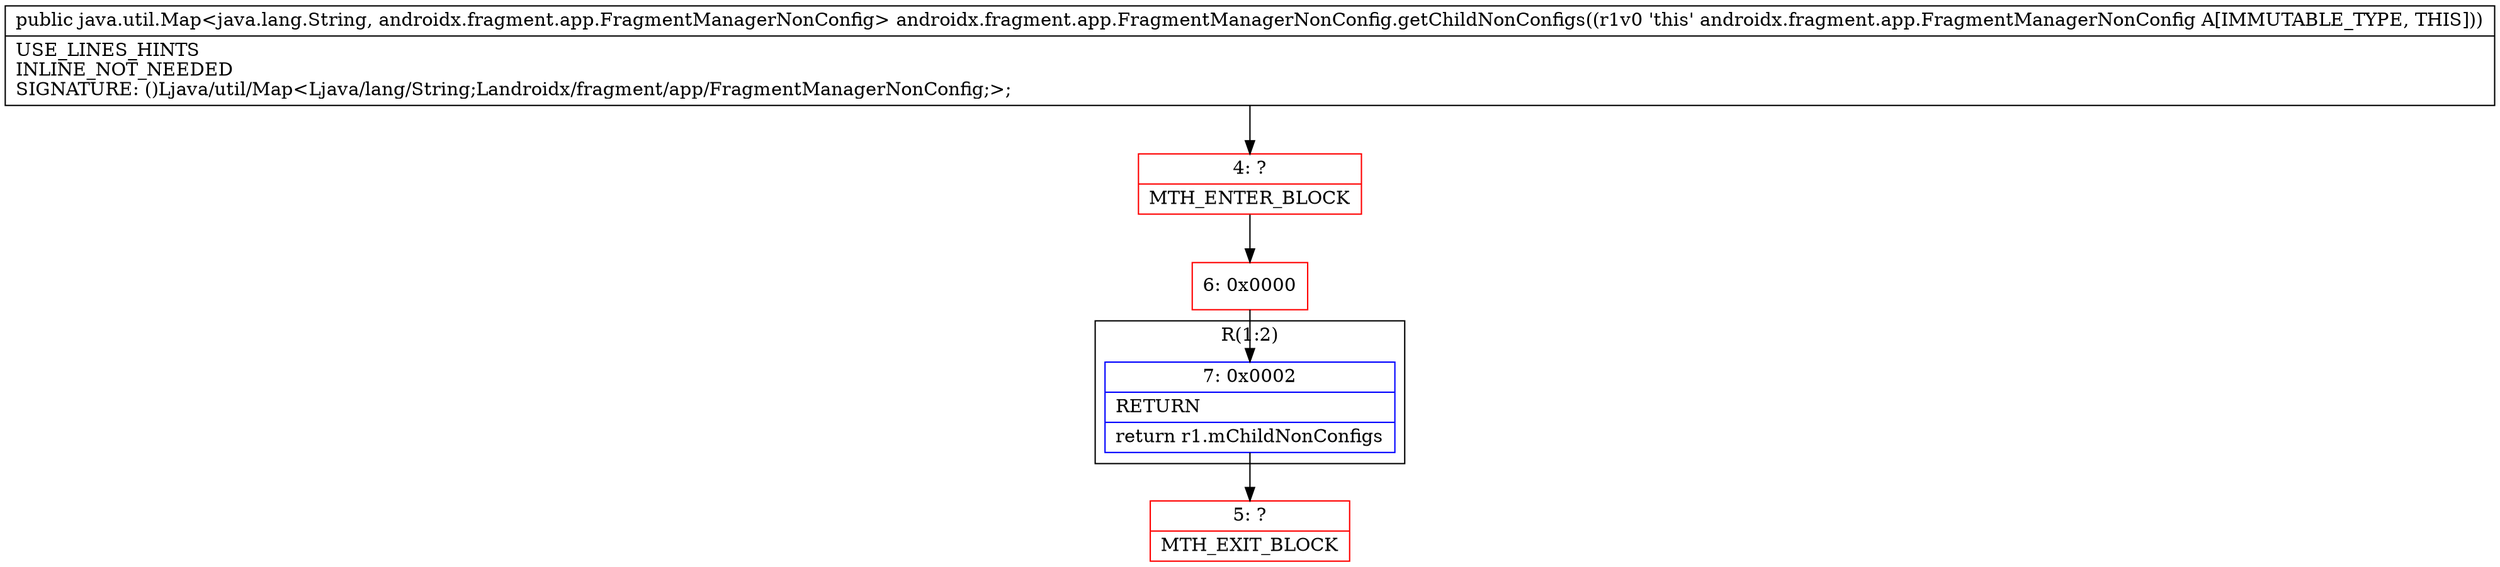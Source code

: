 digraph "CFG forandroidx.fragment.app.FragmentManagerNonConfig.getChildNonConfigs()Ljava\/util\/Map;" {
subgraph cluster_Region_251190587 {
label = "R(1:2)";
node [shape=record,color=blue];
Node_7 [shape=record,label="{7\:\ 0x0002|RETURN\l|return r1.mChildNonConfigs\l}"];
}
Node_4 [shape=record,color=red,label="{4\:\ ?|MTH_ENTER_BLOCK\l}"];
Node_6 [shape=record,color=red,label="{6\:\ 0x0000}"];
Node_5 [shape=record,color=red,label="{5\:\ ?|MTH_EXIT_BLOCK\l}"];
MethodNode[shape=record,label="{public java.util.Map\<java.lang.String, androidx.fragment.app.FragmentManagerNonConfig\> androidx.fragment.app.FragmentManagerNonConfig.getChildNonConfigs((r1v0 'this' androidx.fragment.app.FragmentManagerNonConfig A[IMMUTABLE_TYPE, THIS]))  | USE_LINES_HINTS\lINLINE_NOT_NEEDED\lSIGNATURE: ()Ljava\/util\/Map\<Ljava\/lang\/String;Landroidx\/fragment\/app\/FragmentManagerNonConfig;\>;\l}"];
MethodNode -> Node_4;Node_7 -> Node_5;
Node_4 -> Node_6;
Node_6 -> Node_7;
}

